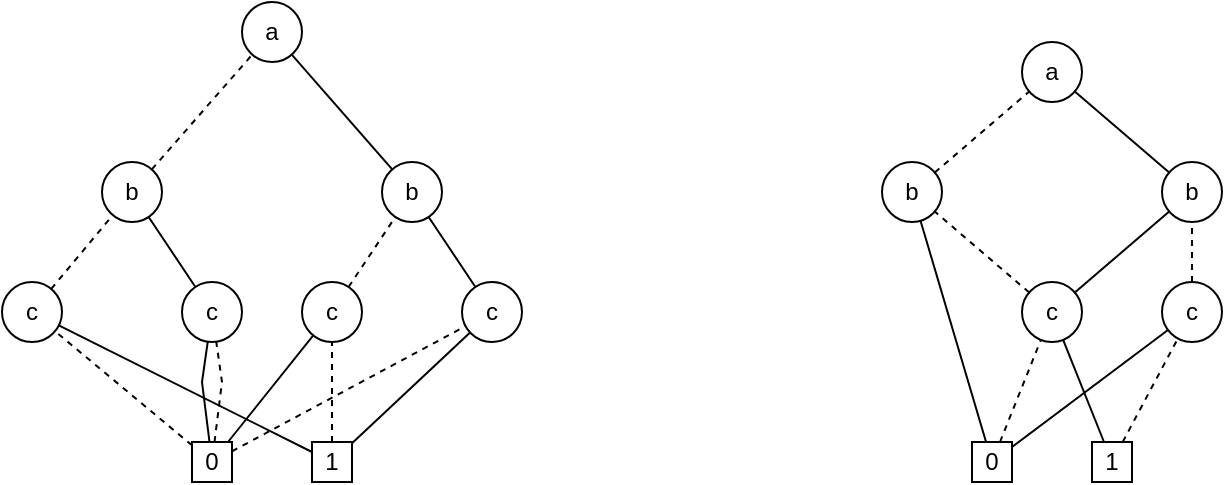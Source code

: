 <mxfile version="27.2.0">
  <diagram name="Page-1" id="7E9gSxAwbtiFRUaCC5ca">
    <mxGraphModel dx="883" dy="486" grid="1" gridSize="10" guides="1" tooltips="1" connect="1" arrows="1" fold="1" page="1" pageScale="1" pageWidth="850" pageHeight="1100" math="0" shadow="0">
      <root>
        <mxCell id="0" />
        <mxCell id="1" parent="0" />
        <mxCell id="lUWKuF_8CkeKNWvW8N9--1" value="a" style="ellipse;whiteSpace=wrap;html=1;" parent="1" vertex="1">
          <mxGeometry x="380" y="120" width="30" height="30" as="geometry" />
        </mxCell>
        <mxCell id="lUWKuF_8CkeKNWvW8N9--2" value="b" style="ellipse;whiteSpace=wrap;html=1;" parent="1" vertex="1">
          <mxGeometry x="310" y="200" width="30" height="30" as="geometry" />
        </mxCell>
        <mxCell id="lUWKuF_8CkeKNWvW8N9--3" value="b" style="ellipse;whiteSpace=wrap;html=1;" parent="1" vertex="1">
          <mxGeometry x="450" y="200" width="30" height="30" as="geometry" />
        </mxCell>
        <mxCell id="lUWKuF_8CkeKNWvW8N9--4" value="" style="endArrow=none;dashed=1;html=1;rounded=0;" parent="1" source="lUWKuF_8CkeKNWvW8N9--2" target="lUWKuF_8CkeKNWvW8N9--1" edge="1">
          <mxGeometry width="50" height="50" relative="1" as="geometry">
            <mxPoint x="410" y="300" as="sourcePoint" />
            <mxPoint x="460" y="250" as="targetPoint" />
          </mxGeometry>
        </mxCell>
        <mxCell id="lUWKuF_8CkeKNWvW8N9--5" value="" style="endArrow=none;html=1;rounded=0;" parent="1" source="lUWKuF_8CkeKNWvW8N9--3" target="lUWKuF_8CkeKNWvW8N9--1" edge="1">
          <mxGeometry width="50" height="50" relative="1" as="geometry">
            <mxPoint x="410" y="300" as="sourcePoint" />
            <mxPoint x="460" y="250" as="targetPoint" />
          </mxGeometry>
        </mxCell>
        <mxCell id="lUWKuF_8CkeKNWvW8N9--6" value="c" style="ellipse;whiteSpace=wrap;html=1;" parent="1" vertex="1">
          <mxGeometry x="260" y="260" width="30" height="30" as="geometry" />
        </mxCell>
        <mxCell id="lUWKuF_8CkeKNWvW8N9--7" value="c" style="ellipse;whiteSpace=wrap;html=1;" parent="1" vertex="1">
          <mxGeometry x="350" y="260" width="30" height="30" as="geometry" />
        </mxCell>
        <mxCell id="lUWKuF_8CkeKNWvW8N9--8" value="c" style="ellipse;whiteSpace=wrap;html=1;" parent="1" vertex="1">
          <mxGeometry x="410" y="260" width="30" height="30" as="geometry" />
        </mxCell>
        <mxCell id="lUWKuF_8CkeKNWvW8N9--9" value="c" style="ellipse;whiteSpace=wrap;html=1;" parent="1" vertex="1">
          <mxGeometry x="490" y="260" width="30" height="30" as="geometry" />
        </mxCell>
        <mxCell id="lUWKuF_8CkeKNWvW8N9--10" value="" style="endArrow=none;dashed=1;html=1;rounded=0;" parent="1" source="lUWKuF_8CkeKNWvW8N9--8" target="lUWKuF_8CkeKNWvW8N9--3" edge="1">
          <mxGeometry width="50" height="50" relative="1" as="geometry">
            <mxPoint x="410" y="310" as="sourcePoint" />
            <mxPoint x="460" y="260" as="targetPoint" />
          </mxGeometry>
        </mxCell>
        <mxCell id="lUWKuF_8CkeKNWvW8N9--11" value="" style="endArrow=none;dashed=1;html=1;rounded=0;" parent="1" source="lUWKuF_8CkeKNWvW8N9--6" target="lUWKuF_8CkeKNWvW8N9--2" edge="1">
          <mxGeometry width="50" height="50" relative="1" as="geometry">
            <mxPoint x="410" y="310" as="sourcePoint" />
            <mxPoint x="460" y="260" as="targetPoint" />
          </mxGeometry>
        </mxCell>
        <mxCell id="lUWKuF_8CkeKNWvW8N9--12" value="" style="endArrow=none;html=1;rounded=0;" parent="1" source="lUWKuF_8CkeKNWvW8N9--7" target="lUWKuF_8CkeKNWvW8N9--2" edge="1">
          <mxGeometry width="50" height="50" relative="1" as="geometry">
            <mxPoint x="300" y="280" as="sourcePoint" />
            <mxPoint x="350" y="230" as="targetPoint" />
          </mxGeometry>
        </mxCell>
        <mxCell id="lUWKuF_8CkeKNWvW8N9--14" value="" style="endArrow=none;html=1;rounded=0;" parent="1" source="lUWKuF_8CkeKNWvW8N9--9" target="lUWKuF_8CkeKNWvW8N9--3" edge="1">
          <mxGeometry width="50" height="50" relative="1" as="geometry">
            <mxPoint x="410" y="310" as="sourcePoint" />
            <mxPoint x="460" y="260" as="targetPoint" />
          </mxGeometry>
        </mxCell>
        <mxCell id="lUWKuF_8CkeKNWvW8N9--16" value="0" style="whiteSpace=wrap;html=1;aspect=fixed;" parent="1" vertex="1">
          <mxGeometry x="355" y="340" width="20" height="20" as="geometry" />
        </mxCell>
        <mxCell id="lUWKuF_8CkeKNWvW8N9--18" value="1" style="whiteSpace=wrap;html=1;aspect=fixed;" parent="1" vertex="1">
          <mxGeometry x="415" y="340" width="20" height="20" as="geometry" />
        </mxCell>
        <mxCell id="lUWKuF_8CkeKNWvW8N9--20" value="" style="endArrow=none;dashed=1;html=1;rounded=0;" parent="1" source="lUWKuF_8CkeKNWvW8N9--16" target="lUWKuF_8CkeKNWvW8N9--6" edge="1">
          <mxGeometry width="50" height="50" relative="1" as="geometry">
            <mxPoint x="410" y="310" as="sourcePoint" />
            <mxPoint x="460" y="260" as="targetPoint" />
          </mxGeometry>
        </mxCell>
        <mxCell id="lUWKuF_8CkeKNWvW8N9--21" value="" style="endArrow=none;html=1;rounded=0;" parent="1" source="lUWKuF_8CkeKNWvW8N9--6" target="lUWKuF_8CkeKNWvW8N9--18" edge="1">
          <mxGeometry width="50" height="50" relative="1" as="geometry">
            <mxPoint x="410" y="310" as="sourcePoint" />
            <mxPoint x="460" y="260" as="targetPoint" />
          </mxGeometry>
        </mxCell>
        <mxCell id="lUWKuF_8CkeKNWvW8N9--22" value="" style="endArrow=none;dashed=1;html=1;rounded=0;" parent="1" source="lUWKuF_8CkeKNWvW8N9--16" target="lUWKuF_8CkeKNWvW8N9--7" edge="1">
          <mxGeometry width="50" height="50" relative="1" as="geometry">
            <mxPoint x="410" y="310" as="sourcePoint" />
            <mxPoint x="460" y="260" as="targetPoint" />
            <Array as="points">
              <mxPoint x="370" y="310" />
            </Array>
          </mxGeometry>
        </mxCell>
        <mxCell id="lUWKuF_8CkeKNWvW8N9--23" value="" style="endArrow=none;html=1;rounded=0;" parent="1" source="lUWKuF_8CkeKNWvW8N9--16" target="lUWKuF_8CkeKNWvW8N9--7" edge="1">
          <mxGeometry width="50" height="50" relative="1" as="geometry">
            <mxPoint x="310" y="510" as="sourcePoint" />
            <mxPoint x="360" y="460" as="targetPoint" />
            <Array as="points">
              <mxPoint x="360" y="310" />
            </Array>
          </mxGeometry>
        </mxCell>
        <mxCell id="lUWKuF_8CkeKNWvW8N9--24" value="" style="endArrow=none;dashed=1;html=1;rounded=0;" parent="1" source="lUWKuF_8CkeKNWvW8N9--18" target="lUWKuF_8CkeKNWvW8N9--8" edge="1">
          <mxGeometry width="50" height="50" relative="1" as="geometry">
            <mxPoint x="410" y="340" as="sourcePoint" />
            <mxPoint x="460" y="290" as="targetPoint" />
          </mxGeometry>
        </mxCell>
        <mxCell id="lUWKuF_8CkeKNWvW8N9--25" value="" style="endArrow=none;html=1;rounded=0;" parent="1" source="lUWKuF_8CkeKNWvW8N9--16" target="lUWKuF_8CkeKNWvW8N9--8" edge="1">
          <mxGeometry width="50" height="50" relative="1" as="geometry">
            <mxPoint x="320" y="420" as="sourcePoint" />
            <mxPoint x="370" y="370" as="targetPoint" />
          </mxGeometry>
        </mxCell>
        <mxCell id="lUWKuF_8CkeKNWvW8N9--26" value="" style="endArrow=none;dashed=1;html=1;rounded=0;" parent="1" source="lUWKuF_8CkeKNWvW8N9--16" target="lUWKuF_8CkeKNWvW8N9--9" edge="1">
          <mxGeometry width="50" height="50" relative="1" as="geometry">
            <mxPoint x="440" y="350" as="sourcePoint" />
            <mxPoint x="490" y="300" as="targetPoint" />
          </mxGeometry>
        </mxCell>
        <mxCell id="lUWKuF_8CkeKNWvW8N9--27" value="" style="endArrow=none;html=1;rounded=0;" parent="1" source="lUWKuF_8CkeKNWvW8N9--18" target="lUWKuF_8CkeKNWvW8N9--9" edge="1">
          <mxGeometry width="50" height="50" relative="1" as="geometry">
            <mxPoint x="440" y="400" as="sourcePoint" />
            <mxPoint x="490" y="350" as="targetPoint" />
          </mxGeometry>
        </mxCell>
        <mxCell id="lUWKuF_8CkeKNWvW8N9--51" value="a" style="ellipse;whiteSpace=wrap;html=1;" parent="1" vertex="1">
          <mxGeometry x="770" y="140" width="30" height="30" as="geometry" />
        </mxCell>
        <mxCell id="lUWKuF_8CkeKNWvW8N9--52" value="b" style="ellipse;whiteSpace=wrap;html=1;" parent="1" vertex="1">
          <mxGeometry x="700" y="200" width="30" height="30" as="geometry" />
        </mxCell>
        <mxCell id="lUWKuF_8CkeKNWvW8N9--53" value="b" style="ellipse;whiteSpace=wrap;html=1;" parent="1" vertex="1">
          <mxGeometry x="840" y="200" width="30" height="30" as="geometry" />
        </mxCell>
        <mxCell id="lUWKuF_8CkeKNWvW8N9--54" value="" style="endArrow=none;dashed=1;html=1;rounded=0;" parent="1" source="lUWKuF_8CkeKNWvW8N9--52" target="lUWKuF_8CkeKNWvW8N9--51" edge="1">
          <mxGeometry width="50" height="50" relative="1" as="geometry">
            <mxPoint x="800" y="300" as="sourcePoint" />
            <mxPoint x="850" y="250" as="targetPoint" />
          </mxGeometry>
        </mxCell>
        <mxCell id="lUWKuF_8CkeKNWvW8N9--55" value="" style="endArrow=none;html=1;rounded=0;" parent="1" source="lUWKuF_8CkeKNWvW8N9--53" target="lUWKuF_8CkeKNWvW8N9--51" edge="1">
          <mxGeometry width="50" height="50" relative="1" as="geometry">
            <mxPoint x="800" y="300" as="sourcePoint" />
            <mxPoint x="850" y="250" as="targetPoint" />
          </mxGeometry>
        </mxCell>
        <mxCell id="lUWKuF_8CkeKNWvW8N9--58" value="c" style="ellipse;whiteSpace=wrap;html=1;" parent="1" vertex="1">
          <mxGeometry x="840" y="260" width="30" height="30" as="geometry" />
        </mxCell>
        <mxCell id="lUWKuF_8CkeKNWvW8N9--59" value="c" style="ellipse;whiteSpace=wrap;html=1;" parent="1" vertex="1">
          <mxGeometry x="770" y="260" width="30" height="30" as="geometry" />
        </mxCell>
        <mxCell id="lUWKuF_8CkeKNWvW8N9--60" value="" style="endArrow=none;dashed=1;html=1;rounded=0;" parent="1" source="lUWKuF_8CkeKNWvW8N9--58" target="lUWKuF_8CkeKNWvW8N9--53" edge="1">
          <mxGeometry width="50" height="50" relative="1" as="geometry">
            <mxPoint x="800" y="310" as="sourcePoint" />
            <mxPoint x="850" y="260" as="targetPoint" />
          </mxGeometry>
        </mxCell>
        <mxCell id="lUWKuF_8CkeKNWvW8N9--61" value="" style="endArrow=none;dashed=1;html=1;rounded=0;" parent="1" source="lUWKuF_8CkeKNWvW8N9--59" target="lUWKuF_8CkeKNWvW8N9--52" edge="1">
          <mxGeometry width="50" height="50" relative="1" as="geometry">
            <mxPoint x="800" y="310" as="sourcePoint" />
            <mxPoint x="850" y="260" as="targetPoint" />
          </mxGeometry>
        </mxCell>
        <mxCell id="lUWKuF_8CkeKNWvW8N9--62" value="" style="endArrow=none;html=1;rounded=0;" parent="1" source="lUWKuF_8CkeKNWvW8N9--64" target="lUWKuF_8CkeKNWvW8N9--52" edge="1">
          <mxGeometry width="50" height="50" relative="1" as="geometry">
            <mxPoint x="715" y="260" as="sourcePoint" />
            <mxPoint x="740" y="230" as="targetPoint" />
          </mxGeometry>
        </mxCell>
        <mxCell id="lUWKuF_8CkeKNWvW8N9--63" value="" style="endArrow=none;html=1;rounded=0;" parent="1" source="lUWKuF_8CkeKNWvW8N9--59" target="lUWKuF_8CkeKNWvW8N9--53" edge="1">
          <mxGeometry width="50" height="50" relative="1" as="geometry">
            <mxPoint x="800" y="310" as="sourcePoint" />
            <mxPoint x="850" y="260" as="targetPoint" />
          </mxGeometry>
        </mxCell>
        <mxCell id="lUWKuF_8CkeKNWvW8N9--64" value="0" style="whiteSpace=wrap;html=1;aspect=fixed;" parent="1" vertex="1">
          <mxGeometry x="745" y="340" width="20" height="20" as="geometry" />
        </mxCell>
        <mxCell id="lUWKuF_8CkeKNWvW8N9--65" value="1" style="whiteSpace=wrap;html=1;aspect=fixed;" parent="1" vertex="1">
          <mxGeometry x="805" y="340" width="20" height="20" as="geometry" />
        </mxCell>
        <mxCell id="lUWKuF_8CkeKNWvW8N9--70" value="" style="endArrow=none;dashed=1;html=1;rounded=0;" parent="1" source="lUWKuF_8CkeKNWvW8N9--65" target="lUWKuF_8CkeKNWvW8N9--58" edge="1">
          <mxGeometry width="50" height="50" relative="1" as="geometry">
            <mxPoint x="800" y="340" as="sourcePoint" />
            <mxPoint x="850" y="290" as="targetPoint" />
          </mxGeometry>
        </mxCell>
        <mxCell id="lUWKuF_8CkeKNWvW8N9--71" value="" style="endArrow=none;html=1;rounded=0;" parent="1" source="lUWKuF_8CkeKNWvW8N9--64" target="lUWKuF_8CkeKNWvW8N9--58" edge="1">
          <mxGeometry width="50" height="50" relative="1" as="geometry">
            <mxPoint x="710" y="420" as="sourcePoint" />
            <mxPoint x="760" y="370" as="targetPoint" />
          </mxGeometry>
        </mxCell>
        <mxCell id="lUWKuF_8CkeKNWvW8N9--72" value="" style="endArrow=none;dashed=1;html=1;rounded=0;" parent="1" source="lUWKuF_8CkeKNWvW8N9--64" target="lUWKuF_8CkeKNWvW8N9--59" edge="1">
          <mxGeometry width="50" height="50" relative="1" as="geometry">
            <mxPoint x="830" y="350" as="sourcePoint" />
            <mxPoint x="880" y="300" as="targetPoint" />
          </mxGeometry>
        </mxCell>
        <mxCell id="lUWKuF_8CkeKNWvW8N9--73" value="" style="endArrow=none;html=1;rounded=0;" parent="1" source="lUWKuF_8CkeKNWvW8N9--65" target="lUWKuF_8CkeKNWvW8N9--59" edge="1">
          <mxGeometry width="50" height="50" relative="1" as="geometry">
            <mxPoint x="830" y="400" as="sourcePoint" />
            <mxPoint x="880" y="350" as="targetPoint" />
          </mxGeometry>
        </mxCell>
      </root>
    </mxGraphModel>
  </diagram>
</mxfile>
